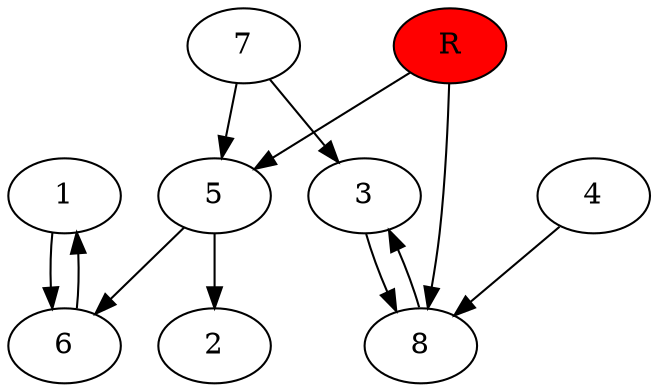 digraph prb24138 {
	1
	2
	3
	4
	5
	6
	7
	8
	R [fillcolor="#ff0000" style=filled]
	1 -> 6
	3 -> 8
	4 -> 8
	5 -> 2
	5 -> 6
	6 -> 1
	7 -> 3
	7 -> 5
	8 -> 3
	R -> 5
	R -> 8
}
